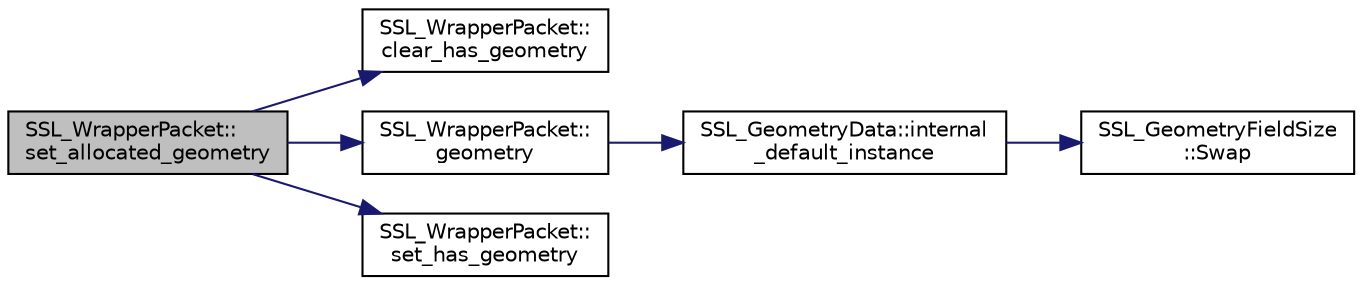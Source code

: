 digraph "SSL_WrapperPacket::set_allocated_geometry"
{
 // INTERACTIVE_SVG=YES
  edge [fontname="Helvetica",fontsize="10",labelfontname="Helvetica",labelfontsize="10"];
  node [fontname="Helvetica",fontsize="10",shape=record];
  rankdir="LR";
  Node1 [label="SSL_WrapperPacket::\lset_allocated_geometry",height=0.2,width=0.4,color="black", fillcolor="grey75", style="filled", fontcolor="black"];
  Node1 -> Node2 [color="midnightblue",fontsize="10",style="solid",fontname="Helvetica"];
  Node2 [label="SSL_WrapperPacket::\lclear_has_geometry",height=0.2,width=0.4,color="black", fillcolor="white", style="filled",URL="$d3/ddc/class_s_s_l___wrapper_packet.html#a8899ac9c481be7051a12ddeae42ae7c5"];
  Node1 -> Node3 [color="midnightblue",fontsize="10",style="solid",fontname="Helvetica"];
  Node3 [label="SSL_WrapperPacket::\lgeometry",height=0.2,width=0.4,color="black", fillcolor="white", style="filled",URL="$d3/ddc/class_s_s_l___wrapper_packet.html#af6c6b8ad0595b3c3502caa43dfa19361"];
  Node3 -> Node4 [color="midnightblue",fontsize="10",style="solid",fontname="Helvetica"];
  Node4 [label="SSL_GeometryData::internal\l_default_instance",height=0.2,width=0.4,color="black", fillcolor="white", style="filled",URL="$d2/d01/class_s_s_l___geometry_data.html#ac5ab7a05a94e8346f9c3f858b5362337"];
  Node4 -> Node5 [color="midnightblue",fontsize="10",style="solid",fontname="Helvetica"];
  Node5 [label="SSL_GeometryFieldSize\l::Swap",height=0.2,width=0.4,color="black", fillcolor="white", style="filled",URL="$d2/d30/class_s_s_l___geometry_field_size.html#ae5f47673f64c375c4b43bb0a10d99c7b"];
  Node1 -> Node6 [color="midnightblue",fontsize="10",style="solid",fontname="Helvetica"];
  Node6 [label="SSL_WrapperPacket::\lset_has_geometry",height=0.2,width=0.4,color="black", fillcolor="white", style="filled",URL="$d3/ddc/class_s_s_l___wrapper_packet.html#a90a2b559777a20b5e9e6abdd44947995"];
}
